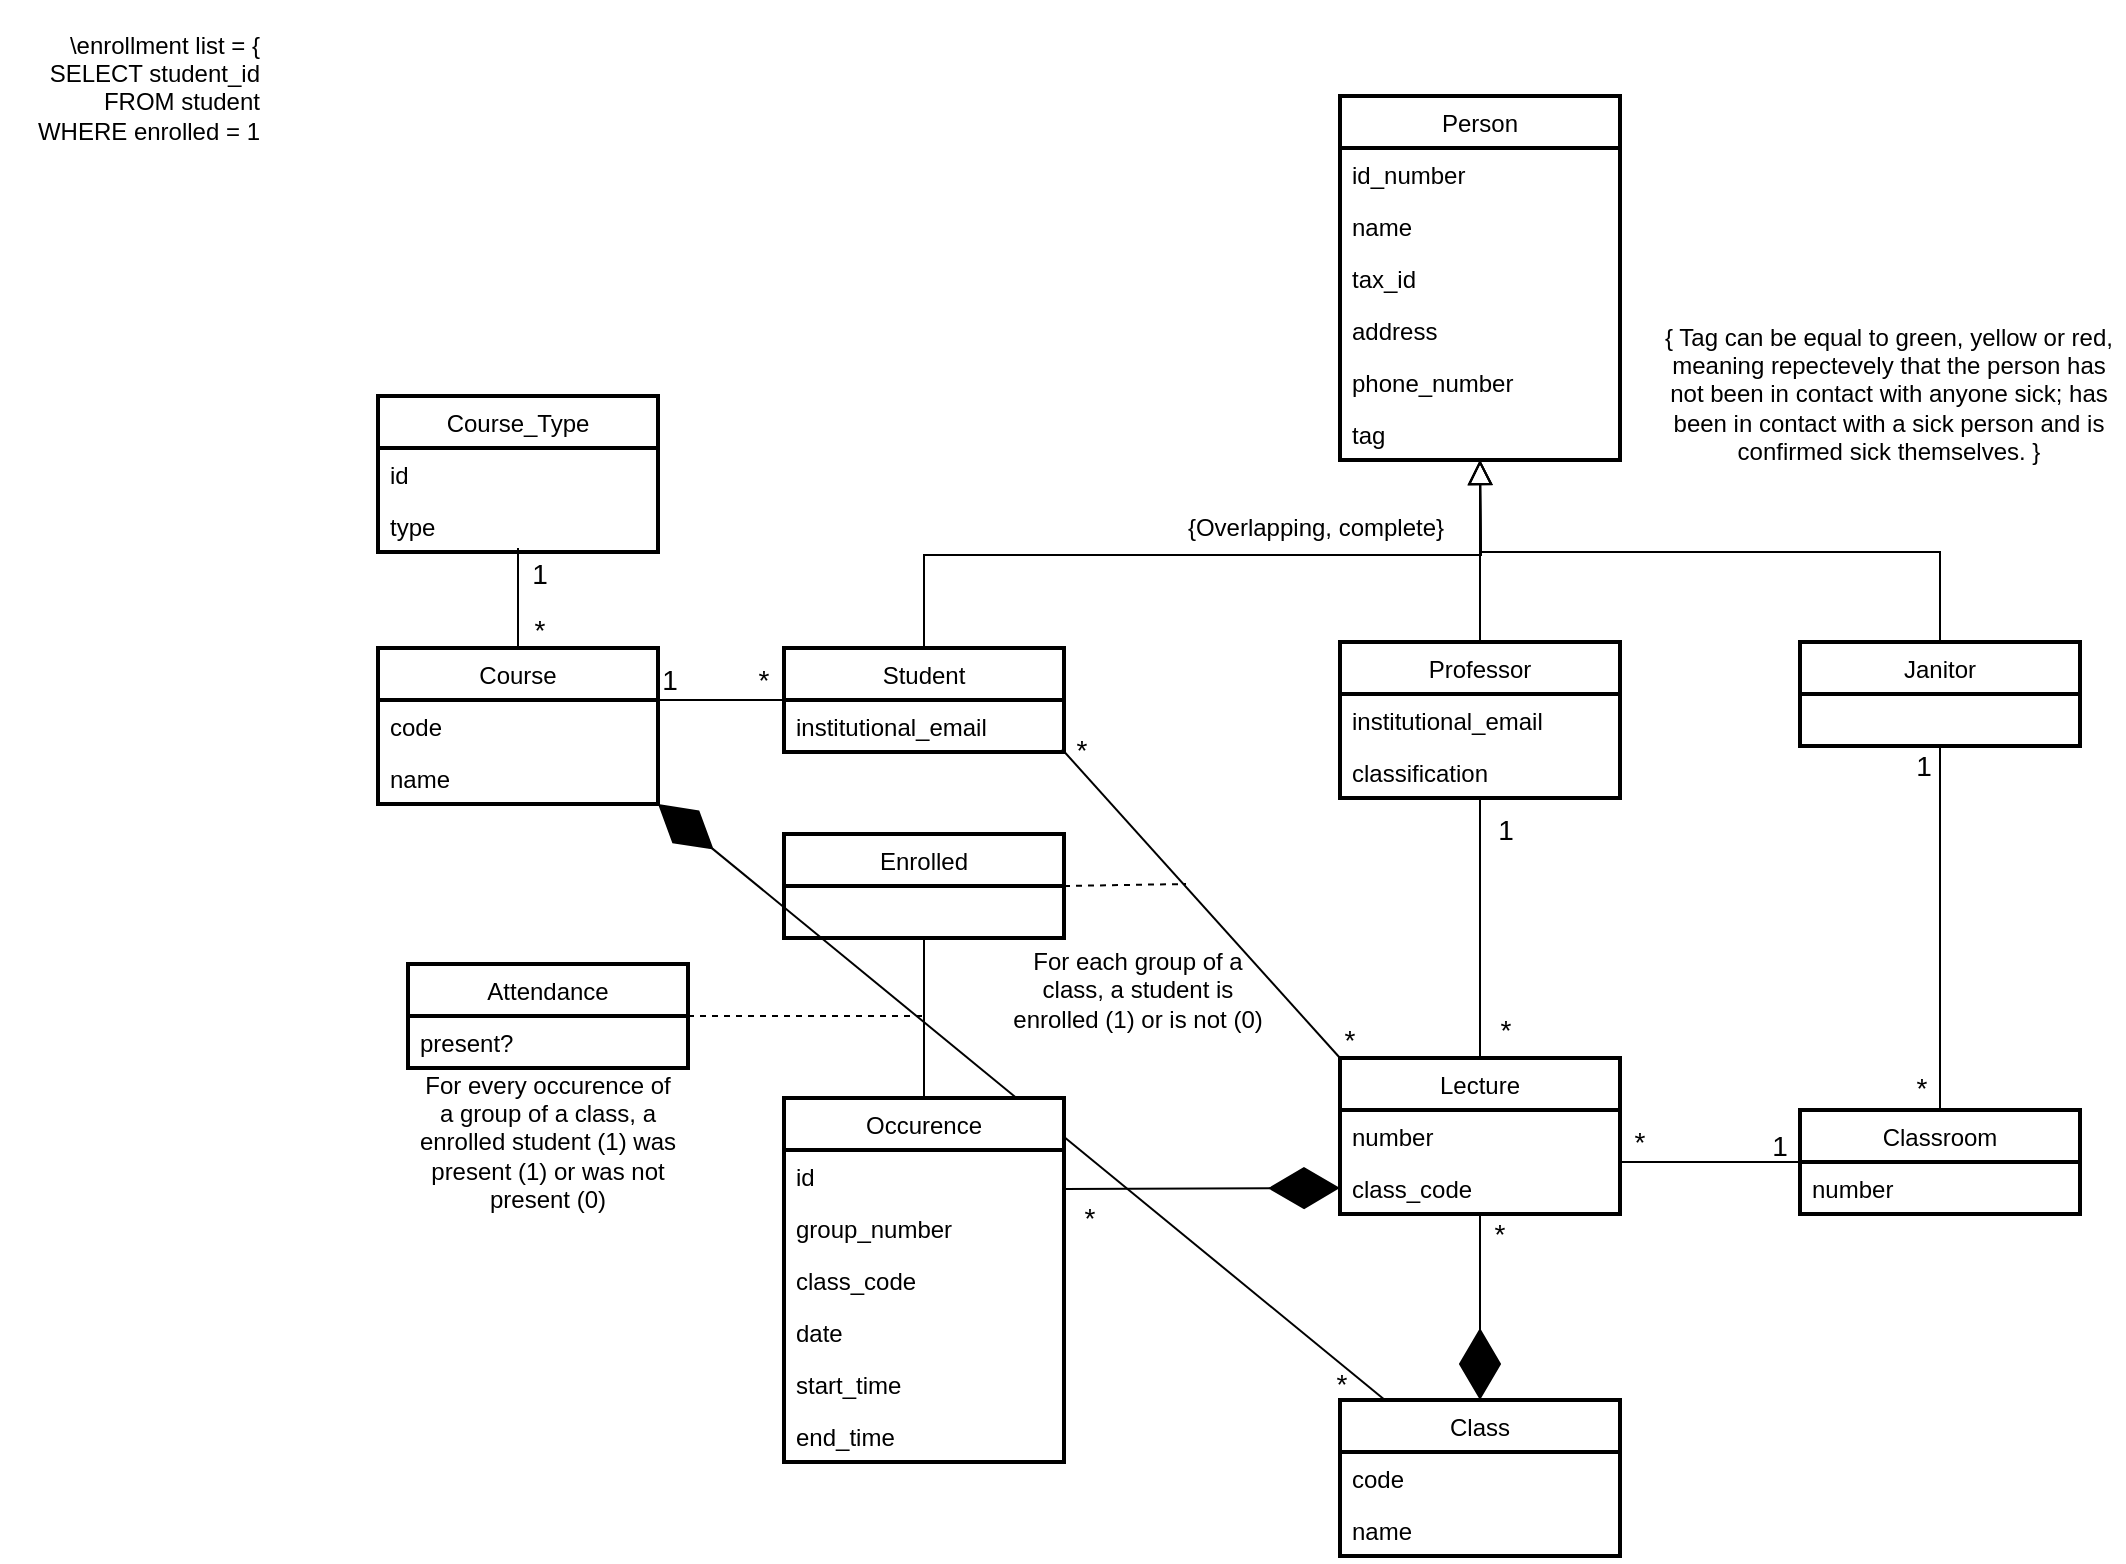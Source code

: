 <mxfile version="13.10.0" type="github">
  <diagram id="4gQbS4W9_8-ZN7xqgv6y" name="Page-1">
    <mxGraphModel dx="1210" dy="620" grid="0" gridSize="10" guides="1" tooltips="1" connect="1" arrows="1" fold="1" page="1" pageScale="1" pageWidth="1169" pageHeight="827" background="#FFFFFF" math="0" shadow="0">
      <root>
        <mxCell id="0" />
        <mxCell id="1" parent="0" />
        <mxCell id="Uuez6IhvMw8X9QOHhNS7-61" style="edgeStyle=none;rounded=0;orthogonalLoop=1;jettySize=auto;html=1;exitX=1;exitY=1;exitDx=0;exitDy=0;endArrow=none;endFill=0;endSize=33;startArrow=diamondThin;startFill=1;startSize=33;" parent="1" source="Uuez6IhvMw8X9QOHhNS7-46" target="wbR98xaUtxmODcnnqOfq-18" edge="1">
          <mxGeometry relative="1" as="geometry" />
        </mxCell>
        <mxCell id="wbR98xaUtxmODcnnqOfq-1" style="edgeStyle=orthogonalEdgeStyle;rounded=0;orthogonalLoop=1;jettySize=auto;html=1;exitX=0.5;exitY=0;exitDx=0;exitDy=0;endArrow=block;endFill=0;endSize=10;" parent="1" source="wbR98xaUtxmODcnnqOfq-11" edge="1">
          <mxGeometry relative="1" as="geometry">
            <mxPoint x="742" y="242" as="targetPoint" />
          </mxGeometry>
        </mxCell>
        <mxCell id="wbR98xaUtxmODcnnqOfq-2" value="{Overlapping, complete}" style="text;html=1;strokeColor=none;fillColor=none;align=center;verticalAlign=middle;whiteSpace=wrap;rounded=0;" parent="1" vertex="1">
          <mxGeometry x="585" y="266" width="150" height="20" as="geometry" />
        </mxCell>
        <mxCell id="wbR98xaUtxmODcnnqOfq-3" value="Person" style="swimlane;fontStyle=0;childLayout=stackLayout;horizontal=1;startSize=26;horizontalStack=0;resizeParent=1;resizeParentMax=0;resizeLast=0;collapsible=1;marginBottom=0;strokeWidth=2;" parent="1" vertex="1">
          <mxGeometry x="672" y="60" width="140" height="182" as="geometry" />
        </mxCell>
        <mxCell id="wbR98xaUtxmODcnnqOfq-4" value="id_number" style="text;align=left;verticalAlign=top;spacingLeft=4;spacingRight=4;overflow=hidden;rotatable=0;points=[[0,0.5],[1,0.5]];portConstraint=eastwest;" parent="wbR98xaUtxmODcnnqOfq-3" vertex="1">
          <mxGeometry y="26" width="140" height="26" as="geometry" />
        </mxCell>
        <mxCell id="wbR98xaUtxmODcnnqOfq-5" value="name" style="text;align=left;verticalAlign=top;spacingLeft=4;spacingRight=4;overflow=hidden;rotatable=0;points=[[0,0.5],[1,0.5]];portConstraint=eastwest;" parent="wbR98xaUtxmODcnnqOfq-3" vertex="1">
          <mxGeometry y="52" width="140" height="26" as="geometry" />
        </mxCell>
        <mxCell id="wbR98xaUtxmODcnnqOfq-6" value="tax_id" style="text;align=left;verticalAlign=top;spacingLeft=4;spacingRight=4;overflow=hidden;rotatable=0;points=[[0,0.5],[1,0.5]];portConstraint=eastwest;" parent="wbR98xaUtxmODcnnqOfq-3" vertex="1">
          <mxGeometry y="78" width="140" height="26" as="geometry" />
        </mxCell>
        <mxCell id="wbR98xaUtxmODcnnqOfq-7" value="address" style="text;align=left;verticalAlign=top;spacingLeft=4;spacingRight=4;overflow=hidden;rotatable=0;points=[[0,0.5],[1,0.5]];portConstraint=eastwest;" parent="wbR98xaUtxmODcnnqOfq-3" vertex="1">
          <mxGeometry y="104" width="140" height="26" as="geometry" />
        </mxCell>
        <mxCell id="wbR98xaUtxmODcnnqOfq-8" value="phone_number" style="text;align=left;verticalAlign=top;spacingLeft=4;spacingRight=4;overflow=hidden;rotatable=0;points=[[0,0.5],[1,0.5]];portConstraint=eastwest;" parent="wbR98xaUtxmODcnnqOfq-3" vertex="1">
          <mxGeometry y="130" width="140" height="26" as="geometry" />
        </mxCell>
        <mxCell id="wbR98xaUtxmODcnnqOfq-50" value="tag" style="text;align=left;verticalAlign=top;spacingLeft=4;spacingRight=4;overflow=hidden;rotatable=0;points=[[0,0.5],[1,0.5]];portConstraint=eastwest;" parent="wbR98xaUtxmODcnnqOfq-3" vertex="1">
          <mxGeometry y="156" width="140" height="26" as="geometry" />
        </mxCell>
        <mxCell id="wbR98xaUtxmODcnnqOfq-9" style="edgeStyle=orthogonalEdgeStyle;rounded=0;orthogonalLoop=1;jettySize=auto;html=1;exitX=0.5;exitY=0;exitDx=0;exitDy=0;endArrow=block;endFill=0;endSize=10;" parent="1" source="wbR98xaUtxmODcnnqOfq-17" edge="1">
          <mxGeometry relative="1" as="geometry">
            <mxPoint x="742" y="242" as="targetPoint" />
          </mxGeometry>
        </mxCell>
        <mxCell id="wbR98xaUtxmODcnnqOfq-11" value="Student" style="swimlane;fontStyle=0;childLayout=stackLayout;horizontal=1;startSize=26;horizontalStack=0;resizeParent=1;resizeParentMax=0;resizeLast=0;collapsible=1;marginBottom=0;strokeWidth=2;" parent="1" vertex="1">
          <mxGeometry x="394" y="336" width="140" height="52" as="geometry" />
        </mxCell>
        <mxCell id="wbR98xaUtxmODcnnqOfq-12" value="institutional_email" style="text;align=left;verticalAlign=top;spacingLeft=4;spacingRight=4;overflow=hidden;rotatable=0;points=[[0,0.5],[1,0.5]];portConstraint=eastwest;" parent="wbR98xaUtxmODcnnqOfq-11" vertex="1">
          <mxGeometry y="26" width="140" height="26" as="geometry" />
        </mxCell>
        <mxCell id="wbR98xaUtxmODcnnqOfq-13" style="edgeStyle=orthogonalEdgeStyle;rounded=0;orthogonalLoop=1;jettySize=auto;html=1;exitX=0.5;exitY=0;exitDx=0;exitDy=0;endArrow=block;endFill=0;endSize=10;" parent="1" source="wbR98xaUtxmODcnnqOfq-14" edge="1">
          <mxGeometry relative="1" as="geometry">
            <mxPoint x="742" y="242" as="targetPoint" />
          </mxGeometry>
        </mxCell>
        <mxCell id="Uuez6IhvMw8X9QOHhNS7-57" style="edgeStyle=none;rounded=0;orthogonalLoop=1;jettySize=auto;html=1;exitX=0.5;exitY=1;exitDx=0;exitDy=0;entryX=0.5;entryY=0;entryDx=0;entryDy=0;endArrow=none;endFill=0;endSize=33;" parent="1" source="wbR98xaUtxmODcnnqOfq-14" target="wbR98xaUtxmODcnnqOfq-21" edge="1">
          <mxGeometry relative="1" as="geometry" />
        </mxCell>
        <mxCell id="wbR98xaUtxmODcnnqOfq-14" value="Professor" style="swimlane;fontStyle=0;childLayout=stackLayout;horizontal=1;startSize=26;horizontalStack=0;resizeParent=1;resizeParentMax=0;resizeLast=0;collapsible=1;marginBottom=0;strokeWidth=2;" parent="1" vertex="1">
          <mxGeometry x="672" y="333" width="140" height="78" as="geometry" />
        </mxCell>
        <mxCell id="wbR98xaUtxmODcnnqOfq-15" value="institutional_email" style="text;align=left;verticalAlign=top;spacingLeft=4;spacingRight=4;overflow=hidden;rotatable=0;points=[[0,0.5],[1,0.5]];portConstraint=eastwest;" parent="wbR98xaUtxmODcnnqOfq-14" vertex="1">
          <mxGeometry y="26" width="140" height="26" as="geometry" />
        </mxCell>
        <mxCell id="wbR98xaUtxmODcnnqOfq-16" value="classification" style="text;align=left;verticalAlign=top;spacingLeft=4;spacingRight=4;overflow=hidden;rotatable=0;points=[[0,0.5],[1,0.5]];portConstraint=eastwest;" parent="wbR98xaUtxmODcnnqOfq-14" vertex="1">
          <mxGeometry y="52" width="140" height="26" as="geometry" />
        </mxCell>
        <mxCell id="wbR98xaUtxmODcnnqOfq-17" value="Janitor" style="swimlane;fontStyle=0;childLayout=stackLayout;horizontal=1;startSize=26;horizontalStack=0;resizeParent=1;resizeParentMax=0;resizeLast=0;collapsible=1;marginBottom=0;strokeWidth=2;" parent="1" vertex="1">
          <mxGeometry x="902" y="333" width="140" height="52" as="geometry" />
        </mxCell>
        <mxCell id="wbR98xaUtxmODcnnqOfq-18" value="Class" style="swimlane;fontStyle=0;childLayout=stackLayout;horizontal=1;startSize=26;horizontalStack=0;resizeParent=1;resizeParentMax=0;resizeLast=0;collapsible=1;marginBottom=0;strokeWidth=2;" parent="1" vertex="1">
          <mxGeometry x="672" y="712" width="140" height="78" as="geometry" />
        </mxCell>
        <mxCell id="wbR98xaUtxmODcnnqOfq-19" value="code" style="text;align=left;verticalAlign=top;spacingLeft=4;spacingRight=4;overflow=hidden;rotatable=0;points=[[0,0.5],[1,0.5]];portConstraint=eastwest;" parent="wbR98xaUtxmODcnnqOfq-18" vertex="1">
          <mxGeometry y="26" width="140" height="26" as="geometry" />
        </mxCell>
        <mxCell id="wbR98xaUtxmODcnnqOfq-20" value="name" style="text;align=left;verticalAlign=top;spacingLeft=4;spacingRight=4;overflow=hidden;rotatable=0;points=[[0,0.5],[1,0.5]];portConstraint=eastwest;" parent="wbR98xaUtxmODcnnqOfq-18" vertex="1">
          <mxGeometry y="52" width="140" height="26" as="geometry" />
        </mxCell>
        <mxCell id="Uuez6IhvMw8X9QOHhNS7-31" style="edgeStyle=none;rounded=0;orthogonalLoop=1;jettySize=auto;html=1;exitX=0;exitY=0;exitDx=0;exitDy=0;entryX=0.993;entryY=0.947;entryDx=0;entryDy=0;entryPerimeter=0;endArrow=none;endFill=0;endSize=33;" parent="1" source="wbR98xaUtxmODcnnqOfq-21" target="wbR98xaUtxmODcnnqOfq-12" edge="1">
          <mxGeometry relative="1" as="geometry" />
        </mxCell>
        <mxCell id="Uuez6IhvMw8X9QOHhNS7-51" style="edgeStyle=none;rounded=0;orthogonalLoop=1;jettySize=auto;html=1;exitX=0.5;exitY=1;exitDx=0;exitDy=0;entryX=0.5;entryY=0;entryDx=0;entryDy=0;endArrow=diamondThin;endFill=1;endSize=33;" parent="1" source="wbR98xaUtxmODcnnqOfq-21" target="wbR98xaUtxmODcnnqOfq-18" edge="1">
          <mxGeometry relative="1" as="geometry" />
        </mxCell>
        <mxCell id="wbR98xaUtxmODcnnqOfq-21" value="Lecture" style="swimlane;fontStyle=0;childLayout=stackLayout;horizontal=1;startSize=26;horizontalStack=0;resizeParent=1;resizeParentMax=0;resizeLast=0;collapsible=1;marginBottom=0;strokeWidth=2;" parent="1" vertex="1">
          <mxGeometry x="672" y="541" width="140" height="78" as="geometry" />
        </mxCell>
        <mxCell id="wbR98xaUtxmODcnnqOfq-22" value="number" style="text;align=left;verticalAlign=top;spacingLeft=4;spacingRight=4;overflow=hidden;rotatable=0;points=[[0,0.5],[1,0.5]];portConstraint=eastwest;" parent="wbR98xaUtxmODcnnqOfq-21" vertex="1">
          <mxGeometry y="26" width="140" height="26" as="geometry" />
        </mxCell>
        <mxCell id="Uuez6IhvMw8X9QOHhNS7-4" value="class_code" style="text;align=left;verticalAlign=top;spacingLeft=4;spacingRight=4;overflow=hidden;rotatable=0;points=[[0,0.5],[1,0.5]];portConstraint=eastwest;" parent="wbR98xaUtxmODcnnqOfq-21" vertex="1">
          <mxGeometry y="52" width="140" height="26" as="geometry" />
        </mxCell>
        <mxCell id="Uuez6IhvMw8X9QOHhNS7-34" style="edgeStyle=none;rounded=0;orthogonalLoop=1;jettySize=auto;html=1;exitX=0.5;exitY=1;exitDx=0;exitDy=0;entryX=0.5;entryY=0;entryDx=0;entryDy=0;endArrow=none;endFill=0;endSize=33;" parent="1" source="wbR98xaUtxmODcnnqOfq-24" target="wbR98xaUtxmODcnnqOfq-38" edge="1">
          <mxGeometry relative="1" as="geometry" />
        </mxCell>
        <mxCell id="wbR98xaUtxmODcnnqOfq-26" value="*" style="text;html=1;strokeColor=none;fillColor=none;align=center;verticalAlign=middle;whiteSpace=wrap;rounded=0;fontSize=14;" parent="1" vertex="1">
          <mxGeometry x="675" y="527" width="4" height="10" as="geometry" />
        </mxCell>
        <mxCell id="wbR98xaUtxmODcnnqOfq-27" style="edgeStyle=none;rounded=0;orthogonalLoop=1;jettySize=auto;html=1;exitX=0;exitY=0.5;exitDx=0;exitDy=0;endArrow=none;endFill=0;entryX=0;entryY=1;entryDx=0;entryDy=0;" parent="1" source="wbR98xaUtxmODcnnqOfq-29" target="wbR98xaUtxmODcnnqOfq-34" edge="1">
          <mxGeometry relative="1" as="geometry">
            <mxPoint x="697" y="620" as="targetPoint" />
          </mxGeometry>
        </mxCell>
        <mxCell id="wbR98xaUtxmODcnnqOfq-28" style="edgeStyle=none;rounded=0;orthogonalLoop=1;jettySize=auto;html=1;exitX=0.5;exitY=0;exitDx=0;exitDy=0;entryX=0.5;entryY=1;entryDx=0;entryDy=0;endArrow=none;endFill=0;fontSize=14;" parent="1" source="wbR98xaUtxmODcnnqOfq-29" target="wbR98xaUtxmODcnnqOfq-17" edge="1">
          <mxGeometry relative="1" as="geometry" />
        </mxCell>
        <mxCell id="wbR98xaUtxmODcnnqOfq-29" value="Classroom" style="swimlane;fontStyle=0;childLayout=stackLayout;horizontal=1;startSize=26;horizontalStack=0;resizeParent=1;resizeParentMax=0;resizeLast=0;collapsible=1;marginBottom=0;strokeWidth=2;" parent="1" vertex="1">
          <mxGeometry x="902" y="567" width="140" height="52" as="geometry" />
        </mxCell>
        <mxCell id="wbR98xaUtxmODcnnqOfq-30" value="number" style="text;align=left;verticalAlign=top;spacingLeft=4;spacingRight=4;overflow=hidden;rotatable=0;points=[[0,0.5],[1,0.5]];portConstraint=eastwest;" parent="wbR98xaUtxmODcnnqOfq-29" vertex="1">
          <mxGeometry y="26" width="140" height="26" as="geometry" />
        </mxCell>
        <mxCell id="wbR98xaUtxmODcnnqOfq-31" value="1" style="text;html=1;strokeColor=none;fillColor=none;align=center;verticalAlign=middle;whiteSpace=wrap;rounded=0;fontSize=14;" parent="1" vertex="1">
          <mxGeometry x="954" y="385" width="20" height="20" as="geometry" />
        </mxCell>
        <mxCell id="wbR98xaUtxmODcnnqOfq-32" value="*" style="text;html=1;strokeColor=none;fillColor=none;align=center;verticalAlign=middle;whiteSpace=wrap;rounded=0;fontSize=14;" parent="1" vertex="1">
          <mxGeometry x="953" y="546" width="20" height="20" as="geometry" />
        </mxCell>
        <mxCell id="wbR98xaUtxmODcnnqOfq-33" value="1" style="text;html=1;strokeColor=none;fillColor=none;align=center;verticalAlign=middle;whiteSpace=wrap;rounded=0;fontSize=14;" parent="1" vertex="1">
          <mxGeometry x="882" y="575" width="20" height="20" as="geometry" />
        </mxCell>
        <mxCell id="wbR98xaUtxmODcnnqOfq-34" value="*" style="text;html=1;strokeColor=none;fillColor=none;align=center;verticalAlign=middle;whiteSpace=wrap;rounded=0;fontSize=14;" parent="1" vertex="1">
          <mxGeometry x="812" y="573" width="20" height="20" as="geometry" />
        </mxCell>
        <mxCell id="wbR98xaUtxmODcnnqOfq-36" value="*" style="text;html=1;strokeColor=none;fillColor=none;align=center;verticalAlign=middle;whiteSpace=wrap;rounded=0;fontSize=14;" parent="1" vertex="1">
          <mxGeometry x="742" y="619" width="20" height="20" as="geometry" />
        </mxCell>
        <mxCell id="wbR98xaUtxmODcnnqOfq-37" style="edgeStyle=none;rounded=0;orthogonalLoop=1;jettySize=auto;html=1;exitX=1;exitY=0.25;exitDx=0;exitDy=0;endArrow=diamondThin;endFill=1;fontSize=14;endSize=33;entryX=0;entryY=0.5;entryDx=0;entryDy=0;" parent="1" source="wbR98xaUtxmODcnnqOfq-38" target="Uuez6IhvMw8X9QOHhNS7-4" edge="1">
          <mxGeometry relative="1" as="geometry">
            <mxPoint x="626" y="623" as="targetPoint" />
          </mxGeometry>
        </mxCell>
        <mxCell id="wbR98xaUtxmODcnnqOfq-38" value="Occurence" style="swimlane;fontStyle=0;childLayout=stackLayout;horizontal=1;startSize=26;horizontalStack=0;resizeParent=1;resizeParentMax=0;resizeLast=0;collapsible=1;marginBottom=0;strokeWidth=2;" parent="1" vertex="1">
          <mxGeometry x="394" y="561" width="140" height="182" as="geometry" />
        </mxCell>
        <mxCell id="wbR98xaUtxmODcnnqOfq-39" value="id" style="text;align=left;verticalAlign=top;spacingLeft=4;spacingRight=4;overflow=hidden;rotatable=0;points=[[0,0.5],[1,0.5]];portConstraint=eastwest;backgroundOutline=0;perimeterSpacing=4;" parent="wbR98xaUtxmODcnnqOfq-38" vertex="1">
          <mxGeometry y="26" width="140" height="26" as="geometry" />
        </mxCell>
        <mxCell id="wbR98xaUtxmODcnnqOfq-42" value="group_number" style="text;align=left;verticalAlign=top;spacingLeft=4;spacingRight=4;overflow=hidden;rotatable=0;points=[[0,0.5],[1,0.5]];portConstraint=eastwest;backgroundOutline=0;perimeterSpacing=4;" parent="wbR98xaUtxmODcnnqOfq-38" vertex="1">
          <mxGeometry y="52" width="140" height="26" as="geometry" />
        </mxCell>
        <mxCell id="Uuez6IhvMw8X9QOHhNS7-5" value="class_code" style="text;align=left;verticalAlign=top;spacingLeft=4;spacingRight=4;overflow=hidden;rotatable=0;points=[[0,0.5],[1,0.5]];portConstraint=eastwest;backgroundOutline=0;perimeterSpacing=4;" parent="wbR98xaUtxmODcnnqOfq-38" vertex="1">
          <mxGeometry y="78" width="140" height="26" as="geometry" />
        </mxCell>
        <mxCell id="wbR98xaUtxmODcnnqOfq-40" value="date" style="text;align=left;verticalAlign=top;spacingLeft=4;spacingRight=4;overflow=hidden;rotatable=0;points=[[0,0.5],[1,0.5]];portConstraint=eastwest;backgroundOutline=0;perimeterSpacing=4;" parent="wbR98xaUtxmODcnnqOfq-38" vertex="1">
          <mxGeometry y="104" width="140" height="26" as="geometry" />
        </mxCell>
        <mxCell id="wbR98xaUtxmODcnnqOfq-41" value="start_time" style="text;align=left;verticalAlign=top;spacingLeft=4;spacingRight=4;overflow=hidden;rotatable=0;points=[[0,0.5],[1,0.5]];portConstraint=eastwest;backgroundOutline=0;perimeterSpacing=4;" parent="wbR98xaUtxmODcnnqOfq-38" vertex="1">
          <mxGeometry y="130" width="140" height="26" as="geometry" />
        </mxCell>
        <mxCell id="Uuez6IhvMw8X9QOHhNS7-3" value="end_time" style="text;align=left;verticalAlign=top;spacingLeft=4;spacingRight=4;overflow=hidden;rotatable=0;points=[[0,0.5],[1,0.5]];portConstraint=eastwest;backgroundOutline=0;perimeterSpacing=4;" parent="wbR98xaUtxmODcnnqOfq-38" vertex="1">
          <mxGeometry y="156" width="140" height="26" as="geometry" />
        </mxCell>
        <mxCell id="wbR98xaUtxmODcnnqOfq-43" value="*" style="text;html=1;strokeColor=none;fillColor=none;align=center;verticalAlign=middle;whiteSpace=wrap;rounded=0;fontSize=14;" parent="1" vertex="1">
          <mxGeometry x="545" y="616" width="4" height="10" as="geometry" />
        </mxCell>
        <mxCell id="Uuez6IhvMw8X9QOHhNS7-38" style="edgeStyle=none;rounded=0;orthogonalLoop=1;jettySize=auto;html=1;exitX=1;exitY=0.5;exitDx=0;exitDy=0;endArrow=none;endFill=0;endSize=33;dashed=1;" parent="1" source="wbR98xaUtxmODcnnqOfq-47" edge="1">
          <mxGeometry relative="1" as="geometry">
            <mxPoint x="464.766" y="520" as="targetPoint" />
          </mxGeometry>
        </mxCell>
        <mxCell id="wbR98xaUtxmODcnnqOfq-47" value="Attendance" style="swimlane;fontStyle=0;childLayout=stackLayout;horizontal=1;startSize=26;horizontalStack=0;resizeParent=1;resizeParentMax=0;resizeLast=0;collapsible=1;marginBottom=0;strokeWidth=2;" parent="1" vertex="1">
          <mxGeometry x="206" y="494" width="140" height="52" as="geometry" />
        </mxCell>
        <mxCell id="wbR98xaUtxmODcnnqOfq-48" value="present?" style="text;align=left;verticalAlign=top;spacingLeft=4;spacingRight=4;overflow=hidden;rotatable=0;points=[[0,0.5],[1,0.5]];portConstraint=eastwest;" parent="wbR98xaUtxmODcnnqOfq-47" vertex="1">
          <mxGeometry y="26" width="140" height="26" as="geometry" />
        </mxCell>
        <mxCell id="Uuez6IhvMw8X9QOHhNS7-7" value="{ Tag can be equal to green, yellow or red, meaning repectevely that the&amp;nbsp;person has not been in contact with anyone sick; has been in contact with a sick person and is confirmed sick themselves. }" style="text;html=1;strokeColor=none;fillColor=none;align=center;verticalAlign=middle;whiteSpace=wrap;rounded=0;" parent="1" vertex="1">
          <mxGeometry x="829" y="183" width="235" height="51" as="geometry" />
        </mxCell>
        <mxCell id="Uuez6IhvMw8X9QOHhNS7-29" value="For each group of a class, a student is enrolled (1) or is not (0)" style="text;html=1;strokeColor=none;fillColor=none;align=center;verticalAlign=middle;whiteSpace=wrap;rounded=0;" parent="1" vertex="1">
          <mxGeometry x="505" y="481" width="132" height="51" as="geometry" />
        </mxCell>
        <mxCell id="Uuez6IhvMw8X9QOHhNS7-32" value="" style="endArrow=none;dashed=1;html=1;exitX=1;exitY=0.5;exitDx=0;exitDy=0;" parent="1" source="wbR98xaUtxmODcnnqOfq-24" edge="1">
          <mxGeometry width="50" height="50" relative="1" as="geometry">
            <mxPoint x="555" y="504" as="sourcePoint" />
            <mxPoint x="595" y="454" as="targetPoint" />
          </mxGeometry>
        </mxCell>
        <mxCell id="Uuez6IhvMw8X9QOHhNS7-35" value="*" style="text;html=1;strokeColor=none;fillColor=none;align=center;verticalAlign=middle;whiteSpace=wrap;rounded=0;fontSize=14;" parent="1" vertex="1">
          <mxGeometry x="541" y="382" width="4" height="10" as="geometry" />
        </mxCell>
        <mxCell id="Uuez6IhvMw8X9QOHhNS7-37" value="For every occurence of a group of a class, a enrolled student (1) was present (1) or was not present (0)" style="text;html=1;strokeColor=none;fillColor=none;align=center;verticalAlign=middle;whiteSpace=wrap;rounded=0;" parent="1" vertex="1">
          <mxGeometry x="210" y="557.5" width="132" height="51" as="geometry" />
        </mxCell>
        <mxCell id="Uuez6IhvMw8X9QOHhNS7-39" style="edgeStyle=orthogonalEdgeStyle;rounded=0;orthogonalLoop=1;jettySize=auto;html=1;endArrow=none;endFill=0;" parent="1" edge="1">
          <mxGeometry relative="1" as="geometry">
            <mxPoint x="394" y="362" as="sourcePoint" />
            <mxPoint x="326" y="362" as="targetPoint" />
          </mxGeometry>
        </mxCell>
        <mxCell id="Uuez6IhvMw8X9QOHhNS7-40" value="Course_Type" style="swimlane;fontStyle=0;childLayout=stackLayout;horizontal=1;startSize=26;horizontalStack=0;resizeParent=1;resizeParentMax=0;resizeLast=0;collapsible=1;marginBottom=0;strokeWidth=2;" parent="1" vertex="1">
          <mxGeometry x="191" y="210" width="140" height="78" as="geometry" />
        </mxCell>
        <mxCell id="Uuez6IhvMw8X9QOHhNS7-41" value="id" style="text;align=left;verticalAlign=top;spacingLeft=4;spacingRight=4;overflow=hidden;rotatable=0;points=[[0,0.5],[1,0.5]];portConstraint=eastwest;" parent="Uuez6IhvMw8X9QOHhNS7-40" vertex="1">
          <mxGeometry y="26" width="140" height="26" as="geometry" />
        </mxCell>
        <mxCell id="Uuez6IhvMw8X9QOHhNS7-42" value="type" style="text;align=left;verticalAlign=top;spacingLeft=4;spacingRight=4;overflow=hidden;rotatable=0;points=[[0,0.5],[1,0.5]];portConstraint=eastwest;" parent="Uuez6IhvMw8X9QOHhNS7-40" vertex="1">
          <mxGeometry y="52" width="140" height="26" as="geometry" />
        </mxCell>
        <mxCell id="Uuez6IhvMw8X9QOHhNS7-43" value="*" style="text;html=1;strokeColor=none;fillColor=none;align=center;verticalAlign=middle;whiteSpace=wrap;rounded=0;fontSize=14;" parent="1" vertex="1">
          <mxGeometry x="382" y="347" width="4" height="10" as="geometry" />
        </mxCell>
        <mxCell id="Uuez6IhvMw8X9QOHhNS7-44" value="1" style="text;html=1;strokeColor=none;fillColor=none;align=center;verticalAlign=middle;whiteSpace=wrap;rounded=0;fontSize=14;" parent="1" vertex="1">
          <mxGeometry x="335" y="347" width="4" height="10" as="geometry" />
        </mxCell>
        <mxCell id="Uuez6IhvMw8X9QOHhNS7-45" style="rounded=0;orthogonalLoop=1;jettySize=auto;html=1;exitX=0.5;exitY=0;exitDx=0;exitDy=0;endArrow=none;endFill=0;" parent="1" source="Uuez6IhvMw8X9QOHhNS7-46" edge="1">
          <mxGeometry relative="1" as="geometry">
            <mxPoint x="261" y="286" as="targetPoint" />
          </mxGeometry>
        </mxCell>
        <mxCell id="Uuez6IhvMw8X9QOHhNS7-46" value="Course" style="swimlane;fontStyle=0;childLayout=stackLayout;horizontal=1;startSize=26;horizontalStack=0;resizeParent=1;resizeParentMax=0;resizeLast=0;collapsible=1;marginBottom=0;strokeWidth=2;" parent="1" vertex="1">
          <mxGeometry x="191" y="336" width="140" height="78" as="geometry" />
        </mxCell>
        <mxCell id="Uuez6IhvMw8X9QOHhNS7-47" value="code" style="text;align=left;verticalAlign=top;spacingLeft=4;spacingRight=4;overflow=hidden;rotatable=0;points=[[0,0.5],[1,0.5]];portConstraint=eastwest;" parent="Uuez6IhvMw8X9QOHhNS7-46" vertex="1">
          <mxGeometry y="26" width="140" height="26" as="geometry" />
        </mxCell>
        <mxCell id="Uuez6IhvMw8X9QOHhNS7-48" value="name" style="text;align=left;verticalAlign=top;spacingLeft=4;spacingRight=4;overflow=hidden;rotatable=0;points=[[0,0.5],[1,0.5]];portConstraint=eastwest;" parent="Uuez6IhvMw8X9QOHhNS7-46" vertex="1">
          <mxGeometry y="52" width="140" height="26" as="geometry" />
        </mxCell>
        <mxCell id="Uuez6IhvMw8X9QOHhNS7-49" value="1" style="text;html=1;strokeColor=none;fillColor=none;align=center;verticalAlign=middle;whiteSpace=wrap;rounded=0;fontSize=14;" parent="1" vertex="1">
          <mxGeometry x="270" y="294" width="4" height="10" as="geometry" />
        </mxCell>
        <mxCell id="Uuez6IhvMw8X9QOHhNS7-50" value="*" style="text;html=1;strokeColor=none;fillColor=none;align=center;verticalAlign=middle;whiteSpace=wrap;rounded=0;fontSize=14;" parent="1" vertex="1">
          <mxGeometry x="270" y="322" width="4" height="10" as="geometry" />
        </mxCell>
        <mxCell id="Uuez6IhvMw8X9QOHhNS7-56" value="\enrollment list = {&lt;br&gt;SELECT student_id&lt;br&gt;FROM student&lt;br&gt;&lt;span&gt;WHERE enrolled = 1&lt;/span&gt;&lt;br&gt;&lt;div&gt;&lt;span&gt;&amp;nbsp;&lt;/span&gt;&lt;/div&gt;" style="text;html=1;strokeColor=none;fillColor=none;align=right;verticalAlign=middle;whiteSpace=wrap;rounded=0;" parent="1" vertex="1">
          <mxGeometry x="2" y="12" width="132" height="101" as="geometry" />
        </mxCell>
        <mxCell id="Uuez6IhvMw8X9QOHhNS7-58" value="1" style="text;html=1;strokeColor=none;fillColor=none;align=center;verticalAlign=middle;whiteSpace=wrap;rounded=0;fontSize=14;" parent="1" vertex="1">
          <mxGeometry x="745" y="417" width="20" height="20" as="geometry" />
        </mxCell>
        <mxCell id="Uuez6IhvMw8X9QOHhNS7-59" value="*" style="text;html=1;strokeColor=none;fillColor=none;align=center;verticalAlign=middle;whiteSpace=wrap;rounded=0;fontSize=14;" parent="1" vertex="1">
          <mxGeometry x="745" y="517" width="20" height="20" as="geometry" />
        </mxCell>
        <mxCell id="wbR98xaUtxmODcnnqOfq-24" value="Enrolled" style="swimlane;fontStyle=0;childLayout=stackLayout;horizontal=1;startSize=26;horizontalStack=0;resizeParent=1;resizeParentMax=0;resizeLast=0;collapsible=1;marginBottom=0;strokeWidth=2;" parent="1" vertex="1">
          <mxGeometry x="394" y="429" width="140" height="52" as="geometry" />
        </mxCell>
        <mxCell id="arxxfK9mkDhvpgq9GGbK-1" value="*" style="text;html=1;strokeColor=none;fillColor=none;align=center;verticalAlign=middle;whiteSpace=wrap;rounded=0;fontSize=14;" vertex="1" parent="1">
          <mxGeometry x="671" y="699" width="4" height="10" as="geometry" />
        </mxCell>
      </root>
    </mxGraphModel>
  </diagram>
</mxfile>
